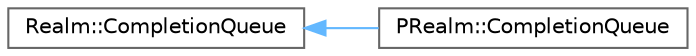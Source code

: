 digraph "Graphical Class Hierarchy"
{
 // LATEX_PDF_SIZE
  bgcolor="transparent";
  edge [fontname=Helvetica,fontsize=10,labelfontname=Helvetica,labelfontsize=10];
  node [fontname=Helvetica,fontsize=10,shape=box,height=0.2,width=0.4];
  rankdir="LR";
  Node0 [id="Node000000",label="Realm::CompletionQueue",height=0.2,width=0.4,color="grey40", fillcolor="white", style="filled",URL="$classRealm_1_1CompletionQueue.html",tooltip=" "];
  Node0 -> Node1 [id="edge101_Node000000_Node000001",dir="back",color="steelblue1",style="solid",tooltip=" "];
  Node1 [id="Node000001",label="PRealm::CompletionQueue",height=0.2,width=0.4,color="grey40", fillcolor="white", style="filled",URL="$classPRealm_1_1CompletionQueue.html",tooltip=" "];
}

